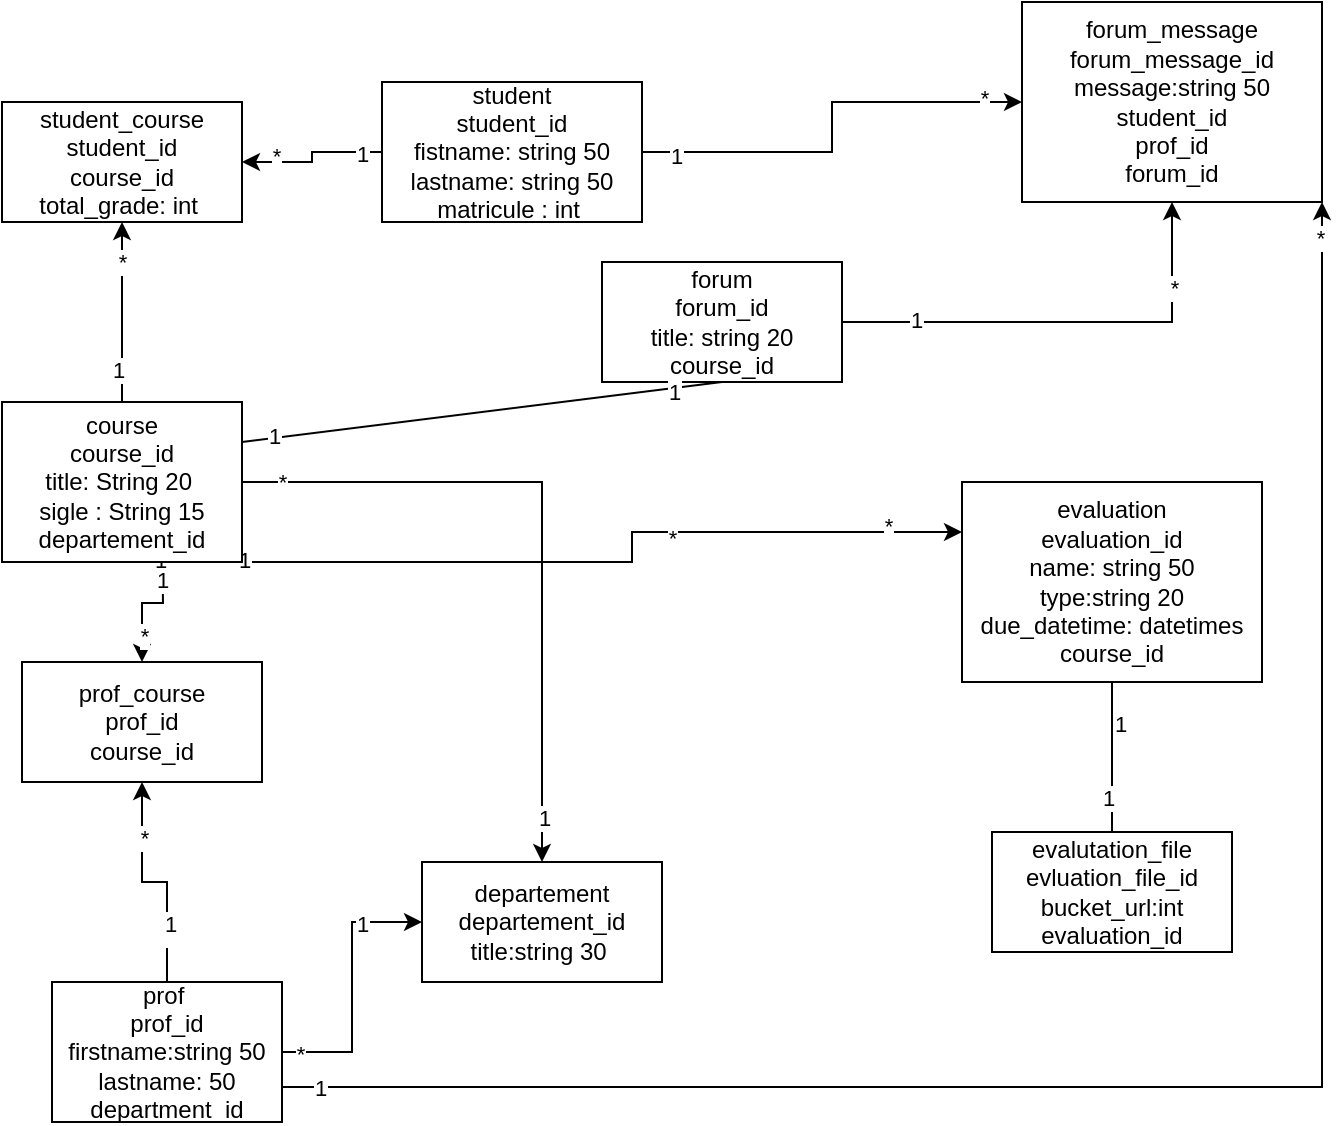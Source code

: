 <mxfile version="28.1.2">
  <diagram name="Page-1" id="osQB_2X0EcH8lznaNfnD">
    <mxGraphModel dx="1165" dy="569" grid="1" gridSize="10" guides="1" tooltips="1" connect="1" arrows="1" fold="1" page="1" pageScale="1" pageWidth="827" pageHeight="1169" math="0" shadow="0">
      <root>
        <mxCell id="0" />
        <mxCell id="1" parent="0" />
        <mxCell id="JjcFjfH_84pJ9SnKjnFw-11" style="edgeStyle=orthogonalEdgeStyle;rounded=0;orthogonalLoop=1;jettySize=auto;html=1;" parent="1" source="JjcFjfH_84pJ9SnKjnFw-1" target="JjcFjfH_84pJ9SnKjnFw-2" edge="1">
          <mxGeometry relative="1" as="geometry" />
        </mxCell>
        <mxCell id="JjcFjfH_84pJ9SnKjnFw-13" value="1" style="edgeLabel;html=1;align=center;verticalAlign=middle;resizable=0;points=[];" parent="JjcFjfH_84pJ9SnKjnFw-11" vertex="1" connectable="0">
          <mxGeometry x="-0.74" y="1" relative="1" as="geometry">
            <mxPoint as="offset" />
          </mxGeometry>
        </mxCell>
        <mxCell id="JjcFjfH_84pJ9SnKjnFw-14" value="*" style="edgeLabel;html=1;align=center;verticalAlign=middle;resizable=0;points=[];" parent="JjcFjfH_84pJ9SnKjnFw-11" vertex="1" connectable="0">
          <mxGeometry x="0.56" y="-3" relative="1" as="geometry">
            <mxPoint as="offset" />
          </mxGeometry>
        </mxCell>
        <mxCell id="JjcFjfH_84pJ9SnKjnFw-1" value="student&lt;div&gt;student_id&lt;br&gt;&lt;div&gt;fistname: string 50&lt;/div&gt;&lt;div&gt;lastname: string 50&lt;/div&gt;&lt;div&gt;matricule : int&amp;nbsp;&lt;/div&gt;&lt;/div&gt;" style="rounded=0;whiteSpace=wrap;html=1;" parent="1" vertex="1">
          <mxGeometry x="200" y="180" width="130" height="70" as="geometry" />
        </mxCell>
        <mxCell id="JjcFjfH_84pJ9SnKjnFw-2" value="student_course&lt;div&gt;student_id&lt;/div&gt;&lt;div&gt;course_id&lt;br&gt;&lt;div&gt;total_grade: int&amp;nbsp;&lt;/div&gt;&lt;/div&gt;" style="rounded=0;whiteSpace=wrap;html=1;" parent="1" vertex="1">
          <mxGeometry x="10" y="190" width="120" height="60" as="geometry" />
        </mxCell>
        <mxCell id="JjcFjfH_84pJ9SnKjnFw-12" style="edgeStyle=orthogonalEdgeStyle;rounded=0;orthogonalLoop=1;jettySize=auto;html=1;entryX=0.5;entryY=1;entryDx=0;entryDy=0;" parent="1" source="JjcFjfH_84pJ9SnKjnFw-3" target="JjcFjfH_84pJ9SnKjnFw-2" edge="1">
          <mxGeometry relative="1" as="geometry" />
        </mxCell>
        <mxCell id="JjcFjfH_84pJ9SnKjnFw-15" value="*" style="edgeLabel;html=1;align=center;verticalAlign=middle;resizable=0;points=[];" parent="JjcFjfH_84pJ9SnKjnFw-12" vertex="1" connectable="0">
          <mxGeometry x="0.552" relative="1" as="geometry">
            <mxPoint as="offset" />
          </mxGeometry>
        </mxCell>
        <mxCell id="JjcFjfH_84pJ9SnKjnFw-16" value="1" style="edgeLabel;html=1;align=center;verticalAlign=middle;resizable=0;points=[];" parent="JjcFjfH_84pJ9SnKjnFw-12" vertex="1" connectable="0">
          <mxGeometry x="-0.648" y="2" relative="1" as="geometry">
            <mxPoint as="offset" />
          </mxGeometry>
        </mxCell>
        <mxCell id="JjcFjfH_84pJ9SnKjnFw-17" style="edgeStyle=orthogonalEdgeStyle;rounded=0;orthogonalLoop=1;jettySize=auto;html=1;" parent="1" target="JjcFjfH_84pJ9SnKjnFw-4" edge="1">
          <mxGeometry relative="1" as="geometry">
            <mxPoint x="90" y="410" as="sourcePoint" />
          </mxGeometry>
        </mxCell>
        <mxCell id="JjcFjfH_84pJ9SnKjnFw-19" value="1" style="edgeLabel;html=1;align=center;verticalAlign=middle;resizable=0;points=[];" parent="JjcFjfH_84pJ9SnKjnFw-17" vertex="1" connectable="0">
          <mxGeometry x="-0.741" y="-1" relative="1" as="geometry">
            <mxPoint as="offset" />
          </mxGeometry>
        </mxCell>
        <mxCell id="JjcFjfH_84pJ9SnKjnFw-20" value="*" style="edgeLabel;html=1;align=center;verticalAlign=middle;resizable=0;points=[];" parent="JjcFjfH_84pJ9SnKjnFw-17" vertex="1" connectable="0">
          <mxGeometry x="0.611" y="1" relative="1" as="geometry">
            <mxPoint as="offset" />
          </mxGeometry>
        </mxCell>
        <mxCell id="ZleAU3-y6KljYBJA8sC--29" value="1" style="edgeLabel;html=1;align=center;verticalAlign=middle;resizable=0;points=[];" vertex="1" connectable="0" parent="JjcFjfH_84pJ9SnKjnFw-17">
          <mxGeometry x="-0.467" y="-1" relative="1" as="geometry">
            <mxPoint as="offset" />
          </mxGeometry>
        </mxCell>
        <mxCell id="ZleAU3-y6KljYBJA8sC--1" style="edgeStyle=orthogonalEdgeStyle;rounded=0;orthogonalLoop=1;jettySize=auto;html=1;" edge="1" parent="1" source="JjcFjfH_84pJ9SnKjnFw-3" target="JjcFjfH_84pJ9SnKjnFw-6">
          <mxGeometry relative="1" as="geometry" />
        </mxCell>
        <mxCell id="ZleAU3-y6KljYBJA8sC--2" value="*" style="edgeLabel;html=1;align=center;verticalAlign=middle;resizable=0;points=[];" vertex="1" connectable="0" parent="ZleAU3-y6KljYBJA8sC--1">
          <mxGeometry x="-0.886" relative="1" as="geometry">
            <mxPoint as="offset" />
          </mxGeometry>
        </mxCell>
        <mxCell id="ZleAU3-y6KljYBJA8sC--3" value="1" style="edgeLabel;html=1;align=center;verticalAlign=middle;resizable=0;points=[];" vertex="1" connectable="0" parent="ZleAU3-y6KljYBJA8sC--1">
          <mxGeometry x="0.869" y="1" relative="1" as="geometry">
            <mxPoint as="offset" />
          </mxGeometry>
        </mxCell>
        <mxCell id="ZleAU3-y6KljYBJA8sC--7" style="edgeStyle=orthogonalEdgeStyle;rounded=0;orthogonalLoop=1;jettySize=auto;html=1;exitX=1;exitY=0.75;exitDx=0;exitDy=0;entryX=0;entryY=0.25;entryDx=0;entryDy=0;" edge="1" parent="1" source="JjcFjfH_84pJ9SnKjnFw-3" target="JjcFjfH_84pJ9SnKjnFw-8">
          <mxGeometry relative="1" as="geometry">
            <Array as="points">
              <mxPoint x="150" y="420" />
              <mxPoint x="325" y="420" />
              <mxPoint x="325" y="400" />
            </Array>
          </mxGeometry>
        </mxCell>
        <mxCell id="ZleAU3-y6KljYBJA8sC--8" value="1" style="edgeLabel;html=1;align=center;verticalAlign=middle;resizable=0;points=[];" vertex="1" connectable="0" parent="ZleAU3-y6KljYBJA8sC--7">
          <mxGeometry x="-0.906" y="1" relative="1" as="geometry">
            <mxPoint as="offset" />
          </mxGeometry>
        </mxCell>
        <mxCell id="ZleAU3-y6KljYBJA8sC--9" value="*" style="edgeLabel;html=1;align=center;verticalAlign=middle;resizable=0;points=[];" vertex="1" connectable="0" parent="ZleAU3-y6KljYBJA8sC--7">
          <mxGeometry x="0.812" y="3" relative="1" as="geometry">
            <mxPoint as="offset" />
          </mxGeometry>
        </mxCell>
        <mxCell id="ZleAU3-y6KljYBJA8sC--27" value="*" style="edgeLabel;html=1;align=center;verticalAlign=middle;resizable=0;points=[];" vertex="1" connectable="0" parent="ZleAU3-y6KljYBJA8sC--7">
          <mxGeometry x="0.265" y="-3" relative="1" as="geometry">
            <mxPoint as="offset" />
          </mxGeometry>
        </mxCell>
        <mxCell id="JjcFjfH_84pJ9SnKjnFw-3" value="course&lt;div&gt;course_id&lt;br&gt;&lt;div&gt;title: String 20&amp;nbsp;&lt;/div&gt;&lt;div&gt;sigle : String 15&lt;/div&gt;&lt;/div&gt;&lt;div&gt;departement_id&lt;/div&gt;" style="rounded=0;whiteSpace=wrap;html=1;" parent="1" vertex="1">
          <mxGeometry x="10" y="340" width="120" height="80" as="geometry" />
        </mxCell>
        <mxCell id="JjcFjfH_84pJ9SnKjnFw-4" value="prof_course&lt;div&gt;prof_id&lt;/div&gt;&lt;div&gt;course_id&lt;/div&gt;" style="rounded=0;whiteSpace=wrap;html=1;" parent="1" vertex="1">
          <mxGeometry x="20" y="470" width="120" height="60" as="geometry" />
        </mxCell>
        <mxCell id="JjcFjfH_84pJ9SnKjnFw-18" style="edgeStyle=orthogonalEdgeStyle;rounded=0;orthogonalLoop=1;jettySize=auto;html=1;" parent="1" source="JjcFjfH_84pJ9SnKjnFw-5" target="JjcFjfH_84pJ9SnKjnFw-4" edge="1">
          <mxGeometry relative="1" as="geometry" />
        </mxCell>
        <mxCell id="JjcFjfH_84pJ9SnKjnFw-21" value="*" style="edgeLabel;html=1;align=center;verticalAlign=middle;resizable=0;points=[];" parent="JjcFjfH_84pJ9SnKjnFw-18" vertex="1" connectable="0">
          <mxGeometry x="0.502" y="-1" relative="1" as="geometry">
            <mxPoint as="offset" />
          </mxGeometry>
        </mxCell>
        <mxCell id="JjcFjfH_84pJ9SnKjnFw-22" value="*" style="edgeLabel;html=1;align=center;verticalAlign=middle;resizable=0;points=[];" parent="JjcFjfH_84pJ9SnKjnFw-18" vertex="1" connectable="0">
          <mxGeometry x="-0.564" relative="1" as="geometry">
            <mxPoint as="offset" />
          </mxGeometry>
        </mxCell>
        <mxCell id="ZleAU3-y6KljYBJA8sC--30" value="1" style="edgeLabel;html=1;align=center;verticalAlign=middle;resizable=0;points=[];" vertex="1" connectable="0" parent="JjcFjfH_84pJ9SnKjnFw-18">
          <mxGeometry x="-0.485" y="-1" relative="1" as="geometry">
            <mxPoint as="offset" />
          </mxGeometry>
        </mxCell>
        <mxCell id="JjcFjfH_84pJ9SnKjnFw-23" value="" style="edgeStyle=orthogonalEdgeStyle;rounded=0;orthogonalLoop=1;jettySize=auto;html=1;" parent="1" source="JjcFjfH_84pJ9SnKjnFw-5" target="JjcFjfH_84pJ9SnKjnFw-6" edge="1">
          <mxGeometry relative="1" as="geometry" />
        </mxCell>
        <mxCell id="JjcFjfH_84pJ9SnKjnFw-24" value="1" style="edgeLabel;html=1;align=center;verticalAlign=middle;resizable=0;points=[];" parent="JjcFjfH_84pJ9SnKjnFw-23" vertex="1" connectable="0">
          <mxGeometry x="0.554" y="-1" relative="1" as="geometry">
            <mxPoint as="offset" />
          </mxGeometry>
        </mxCell>
        <mxCell id="ZleAU3-y6KljYBJA8sC--31" value="*" style="edgeLabel;html=1;align=center;verticalAlign=middle;resizable=0;points=[];" vertex="1" connectable="0" parent="JjcFjfH_84pJ9SnKjnFw-23">
          <mxGeometry x="-0.873" y="-1" relative="1" as="geometry">
            <mxPoint as="offset" />
          </mxGeometry>
        </mxCell>
        <mxCell id="ZleAU3-y6KljYBJA8sC--38" style="edgeStyle=orthogonalEdgeStyle;rounded=0;orthogonalLoop=1;jettySize=auto;html=1;exitX=1;exitY=0.75;exitDx=0;exitDy=0;entryX=1;entryY=1;entryDx=0;entryDy=0;" edge="1" parent="1" source="JjcFjfH_84pJ9SnKjnFw-5" target="JjcFjfH_84pJ9SnKjnFw-10">
          <mxGeometry relative="1" as="geometry" />
        </mxCell>
        <mxCell id="ZleAU3-y6KljYBJA8sC--39" value="1" style="edgeLabel;html=1;align=center;verticalAlign=middle;resizable=0;points=[];" vertex="1" connectable="0" parent="ZleAU3-y6KljYBJA8sC--38">
          <mxGeometry x="-0.962" relative="1" as="geometry">
            <mxPoint as="offset" />
          </mxGeometry>
        </mxCell>
        <mxCell id="ZleAU3-y6KljYBJA8sC--40" value="*" style="edgeLabel;html=1;align=center;verticalAlign=middle;resizable=0;points=[];" vertex="1" connectable="0" parent="ZleAU3-y6KljYBJA8sC--38">
          <mxGeometry x="0.964" y="1" relative="1" as="geometry">
            <mxPoint as="offset" />
          </mxGeometry>
        </mxCell>
        <mxCell id="JjcFjfH_84pJ9SnKjnFw-5" value="prof&amp;nbsp;&lt;div&gt;prof_id&lt;br&gt;&lt;div&gt;firstname:string 50&lt;/div&gt;&lt;div&gt;lastname: 50&lt;/div&gt;&lt;/div&gt;&lt;div&gt;department_id&lt;/div&gt;" style="rounded=0;whiteSpace=wrap;html=1;" parent="1" vertex="1">
          <mxGeometry x="35" y="630" width="115" height="70" as="geometry" />
        </mxCell>
        <mxCell id="JjcFjfH_84pJ9SnKjnFw-6" value="departement&lt;div&gt;departement_id&lt;br&gt;&lt;div&gt;title:string 30&amp;nbsp;&lt;/div&gt;&lt;/div&gt;" style="rounded=0;whiteSpace=wrap;html=1;" parent="1" vertex="1">
          <mxGeometry x="220" y="570" width="120" height="60" as="geometry" />
        </mxCell>
        <mxCell id="JjcFjfH_84pJ9SnKjnFw-7" value="evalutation_file&lt;div&gt;evluation_file_id&lt;br&gt;&lt;div&gt;bucket_url:int&lt;/div&gt;&lt;div&gt;evaluation_id&lt;/div&gt;&lt;/div&gt;" style="rounded=0;whiteSpace=wrap;html=1;" parent="1" vertex="1">
          <mxGeometry x="505" y="555" width="120" height="60" as="geometry" />
        </mxCell>
        <mxCell id="JjcFjfH_84pJ9SnKjnFw-8" value="evaluation&lt;div&gt;evaluation_id&lt;br&gt;&lt;div&gt;name: string 50&lt;/div&gt;&lt;div&gt;type:string 20&lt;/div&gt;&lt;div&gt;due_datetime: datetimes&lt;/div&gt;&lt;/div&gt;&lt;div&gt;course_id&lt;/div&gt;" style="rounded=0;whiteSpace=wrap;html=1;" parent="1" vertex="1">
          <mxGeometry x="490" y="380" width="150" height="100" as="geometry" />
        </mxCell>
        <mxCell id="JjcFjfH_84pJ9SnKjnFw-30" value="" style="edgeStyle=orthogonalEdgeStyle;rounded=0;orthogonalLoop=1;jettySize=auto;html=1;" parent="1" source="JjcFjfH_84pJ9SnKjnFw-9" target="JjcFjfH_84pJ9SnKjnFw-10" edge="1">
          <mxGeometry relative="1" as="geometry" />
        </mxCell>
        <mxCell id="JjcFjfH_84pJ9SnKjnFw-31" value="1" style="edgeLabel;html=1;align=center;verticalAlign=middle;resizable=0;points=[];" parent="JjcFjfH_84pJ9SnKjnFw-30" vertex="1" connectable="0">
          <mxGeometry x="-0.673" y="1" relative="1" as="geometry">
            <mxPoint as="offset" />
          </mxGeometry>
        </mxCell>
        <mxCell id="JjcFjfH_84pJ9SnKjnFw-32" value="*" style="edgeLabel;html=1;align=center;verticalAlign=middle;resizable=0;points=[];" parent="JjcFjfH_84pJ9SnKjnFw-30" vertex="1" connectable="0">
          <mxGeometry x="0.618" y="-1" relative="1" as="geometry">
            <mxPoint as="offset" />
          </mxGeometry>
        </mxCell>
        <mxCell id="JjcFjfH_84pJ9SnKjnFw-9" value="forum&lt;div&gt;forum_id&lt;br&gt;&lt;div&gt;&lt;span style=&quot;background-color: transparent; color: light-dark(rgb(0, 0, 0), rgb(255, 255, 255));&quot;&gt;title: string 20&lt;/span&gt;&lt;/div&gt;&lt;/div&gt;&lt;div&gt;&lt;span style=&quot;background-color: transparent; color: light-dark(rgb(0, 0, 0), rgb(255, 255, 255));&quot;&gt;course_id&lt;/span&gt;&lt;/div&gt;" style="rounded=0;whiteSpace=wrap;html=1;" parent="1" vertex="1">
          <mxGeometry x="310" y="270" width="120" height="60" as="geometry" />
        </mxCell>
        <mxCell id="JjcFjfH_84pJ9SnKjnFw-10" value="forum_message&lt;div&gt;forum_message_id&lt;br&gt;&lt;div&gt;message:string 50&lt;/div&gt;&lt;/div&gt;&lt;div&gt;student_id&lt;/div&gt;&lt;div&gt;prof_id&lt;/div&gt;&lt;div&gt;forum_id&lt;/div&gt;" style="rounded=0;whiteSpace=wrap;html=1;" parent="1" vertex="1">
          <mxGeometry x="520" y="140" width="150" height="100" as="geometry" />
        </mxCell>
        <mxCell id="ZleAU3-y6KljYBJA8sC--13" value="" style="endArrow=none;html=1;rounded=0;exitX=0.5;exitY=0;exitDx=0;exitDy=0;entryX=0.5;entryY=1;entryDx=0;entryDy=0;" edge="1" parent="1" source="JjcFjfH_84pJ9SnKjnFw-7" target="JjcFjfH_84pJ9SnKjnFw-8">
          <mxGeometry width="50" height="50" relative="1" as="geometry">
            <mxPoint x="340" y="430" as="sourcePoint" />
            <mxPoint x="390" y="380" as="targetPoint" />
          </mxGeometry>
        </mxCell>
        <mxCell id="ZleAU3-y6KljYBJA8sC--14" value="1" style="edgeLabel;html=1;align=center;verticalAlign=middle;resizable=0;points=[];" vertex="1" connectable="0" parent="ZleAU3-y6KljYBJA8sC--13">
          <mxGeometry x="0.45" y="-4" relative="1" as="geometry">
            <mxPoint as="offset" />
          </mxGeometry>
        </mxCell>
        <mxCell id="ZleAU3-y6KljYBJA8sC--15" value="1" style="edgeLabel;html=1;align=center;verticalAlign=middle;resizable=0;points=[];" vertex="1" connectable="0" parent="ZleAU3-y6KljYBJA8sC--13">
          <mxGeometry x="-0.55" y="2" relative="1" as="geometry">
            <mxPoint as="offset" />
          </mxGeometry>
        </mxCell>
        <mxCell id="ZleAU3-y6KljYBJA8sC--16" value="" style="endArrow=none;html=1;rounded=0;entryX=0.5;entryY=1;entryDx=0;entryDy=0;exitX=1;exitY=0.25;exitDx=0;exitDy=0;" edge="1" parent="1" source="JjcFjfH_84pJ9SnKjnFw-3" target="JjcFjfH_84pJ9SnKjnFw-9">
          <mxGeometry width="50" height="50" relative="1" as="geometry">
            <mxPoint x="340" y="430" as="sourcePoint" />
            <mxPoint x="390" y="380" as="targetPoint" />
          </mxGeometry>
        </mxCell>
        <mxCell id="ZleAU3-y6KljYBJA8sC--17" value="1" style="edgeLabel;html=1;align=center;verticalAlign=middle;resizable=0;points=[];" vertex="1" connectable="0" parent="ZleAU3-y6KljYBJA8sC--16">
          <mxGeometry x="-0.873" y="1" relative="1" as="geometry">
            <mxPoint as="offset" />
          </mxGeometry>
        </mxCell>
        <mxCell id="ZleAU3-y6KljYBJA8sC--18" value="1" style="edgeLabel;html=1;align=center;verticalAlign=middle;resizable=0;points=[];" vertex="1" connectable="0" parent="ZleAU3-y6KljYBJA8sC--16">
          <mxGeometry x="0.793" y="-2" relative="1" as="geometry">
            <mxPoint as="offset" />
          </mxGeometry>
        </mxCell>
        <mxCell id="ZleAU3-y6KljYBJA8sC--34" style="edgeStyle=orthogonalEdgeStyle;rounded=0;orthogonalLoop=1;jettySize=auto;html=1;entryX=0;entryY=0.5;entryDx=0;entryDy=0;" edge="1" parent="1" source="JjcFjfH_84pJ9SnKjnFw-1" target="JjcFjfH_84pJ9SnKjnFw-10">
          <mxGeometry relative="1" as="geometry" />
        </mxCell>
        <mxCell id="ZleAU3-y6KljYBJA8sC--35" value="1" style="edgeLabel;html=1;align=center;verticalAlign=middle;resizable=0;points=[];" vertex="1" connectable="0" parent="ZleAU3-y6KljYBJA8sC--34">
          <mxGeometry x="-0.841" y="-2" relative="1" as="geometry">
            <mxPoint as="offset" />
          </mxGeometry>
        </mxCell>
        <mxCell id="ZleAU3-y6KljYBJA8sC--37" value="*" style="edgeLabel;html=1;align=center;verticalAlign=middle;resizable=0;points=[];" vertex="1" connectable="0" parent="ZleAU3-y6KljYBJA8sC--34">
          <mxGeometry x="0.822" y="2" relative="1" as="geometry">
            <mxPoint as="offset" />
          </mxGeometry>
        </mxCell>
      </root>
    </mxGraphModel>
  </diagram>
</mxfile>

